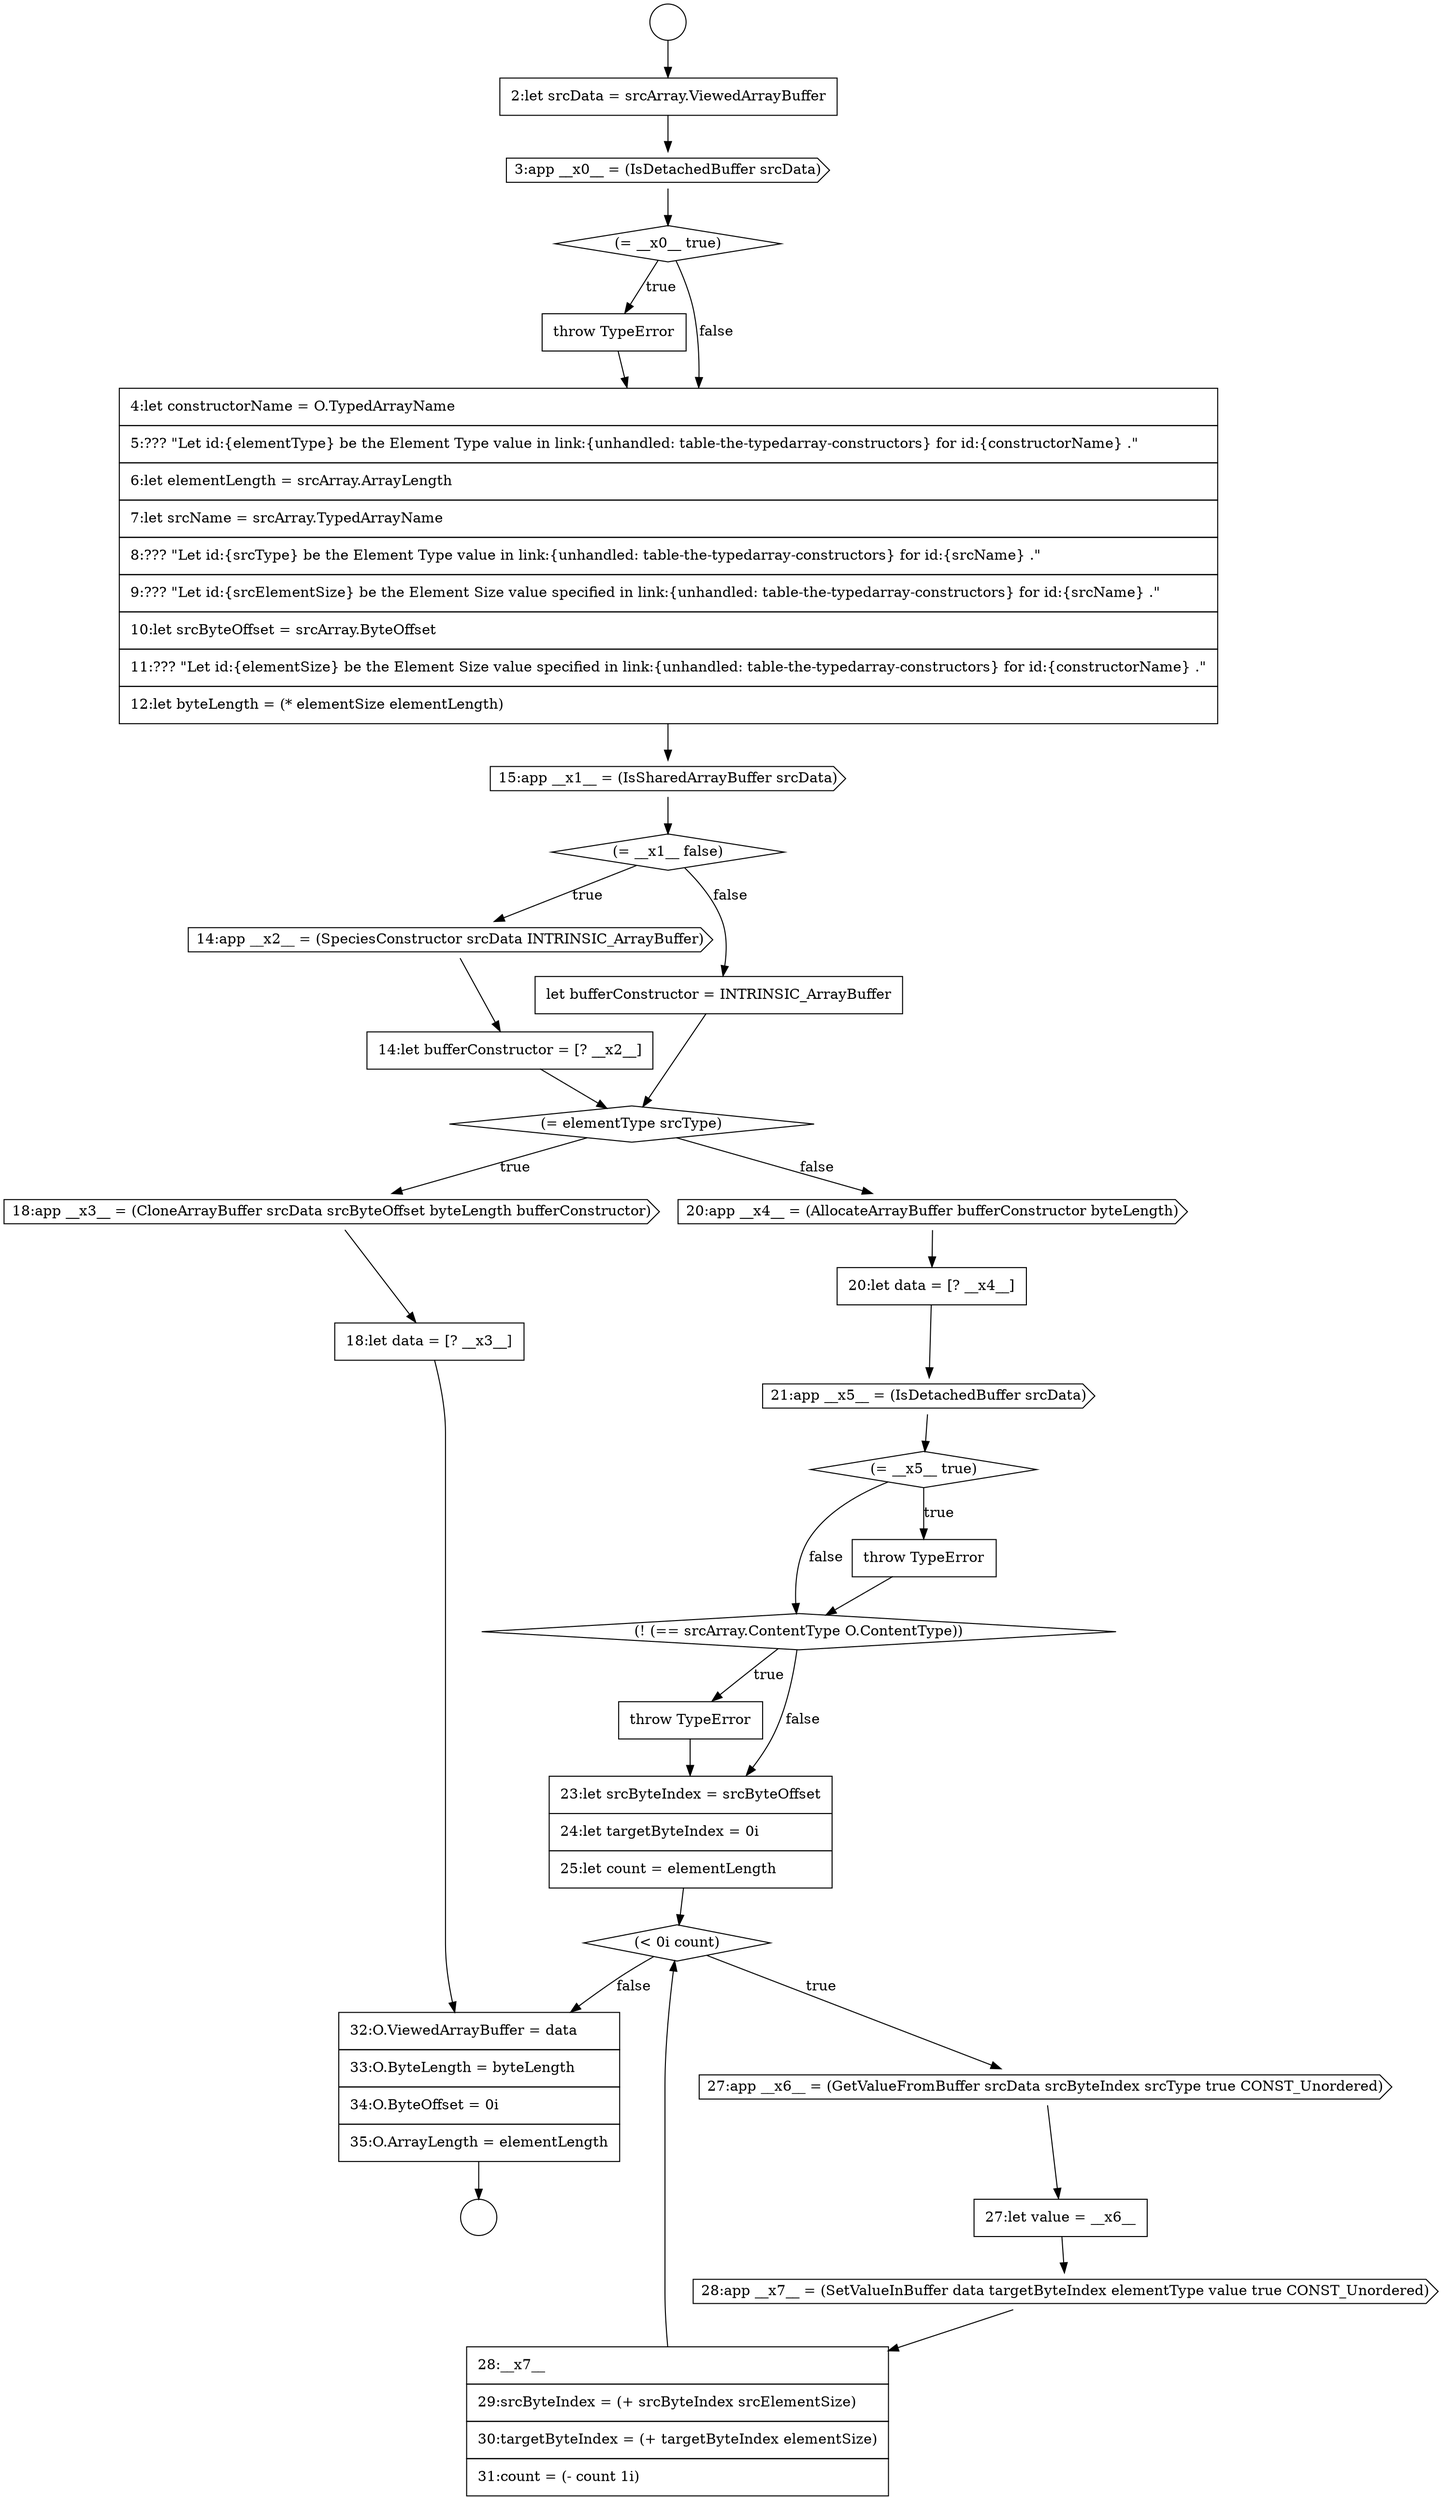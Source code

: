 digraph {
  node0 [shape=circle label=" " color="black" fillcolor="white" style=filled]
  node5 [shape=none, margin=0, label=<<font color="black">
    <table border="0" cellborder="1" cellspacing="0" cellpadding="10">
      <tr><td align="left">throw TypeError</td></tr>
    </table>
  </font>> color="black" fillcolor="white" style=filled]
  node10 [shape=none, margin=0, label=<<font color="black">
    <table border="0" cellborder="1" cellspacing="0" cellpadding="10">
      <tr><td align="left">14:let bufferConstructor = [? __x2__]</td></tr>
    </table>
  </font>> color="black" fillcolor="white" style=filled]
  node14 [shape=none, margin=0, label=<<font color="black">
    <table border="0" cellborder="1" cellspacing="0" cellpadding="10">
      <tr><td align="left">18:let data = [? __x3__]</td></tr>
    </table>
  </font>> color="black" fillcolor="white" style=filled]
  node20 [shape=diamond, label=<<font color="black">(! (== srcArray.ContentType O.ContentType))</font>> color="black" fillcolor="white" style=filled]
  node1 [shape=circle label=" " color="black" fillcolor="white" style=filled]
  node6 [shape=none, margin=0, label=<<font color="black">
    <table border="0" cellborder="1" cellspacing="0" cellpadding="10">
      <tr><td align="left">4:let constructorName = O.TypedArrayName</td></tr>
      <tr><td align="left">5:??? &quot;Let id:{elementType} be the Element Type value in link:{unhandled: table-the-typedarray-constructors} for id:{constructorName} .&quot;</td></tr>
      <tr><td align="left">6:let elementLength = srcArray.ArrayLength</td></tr>
      <tr><td align="left">7:let srcName = srcArray.TypedArrayName</td></tr>
      <tr><td align="left">8:??? &quot;Let id:{srcType} be the Element Type value in link:{unhandled: table-the-typedarray-constructors} for id:{srcName} .&quot;</td></tr>
      <tr><td align="left">9:??? &quot;Let id:{srcElementSize} be the Element Size value specified in link:{unhandled: table-the-typedarray-constructors} for id:{srcName} .&quot;</td></tr>
      <tr><td align="left">10:let srcByteOffset = srcArray.ByteOffset</td></tr>
      <tr><td align="left">11:??? &quot;Let id:{elementSize} be the Element Size value specified in link:{unhandled: table-the-typedarray-constructors} for id:{constructorName} .&quot;</td></tr>
      <tr><td align="left">12:let byteLength = (* elementSize elementLength)</td></tr>
    </table>
  </font>> color="black" fillcolor="white" style=filled]
  node9 [shape=cds, label=<<font color="black">14:app __x2__ = (SpeciesConstructor srcData INTRINSIC_ArrayBuffer)</font>> color="black" fillcolor="white" style=filled]
  node13 [shape=cds, label=<<font color="black">18:app __x3__ = (CloneArrayBuffer srcData srcByteOffset byteLength bufferConstructor)</font>> color="black" fillcolor="white" style=filled]
  node2 [shape=none, margin=0, label=<<font color="black">
    <table border="0" cellborder="1" cellspacing="0" cellpadding="10">
      <tr><td align="left">2:let srcData = srcArray.ViewedArrayBuffer</td></tr>
    </table>
  </font>> color="black" fillcolor="white" style=filled]
  node17 [shape=cds, label=<<font color="black">21:app __x5__ = (IsDetachedBuffer srcData)</font>> color="black" fillcolor="white" style=filled]
  node12 [shape=diamond, label=<<font color="black">(= elementType srcType)</font>> color="black" fillcolor="white" style=filled]
  node7 [shape=cds, label=<<font color="black">15:app __x1__ = (IsSharedArrayBuffer srcData)</font>> color="black" fillcolor="white" style=filled]
  node3 [shape=cds, label=<<font color="black">3:app __x0__ = (IsDetachedBuffer srcData)</font>> color="black" fillcolor="white" style=filled]
  node18 [shape=diamond, label=<<font color="black">(= __x5__ true)</font>> color="black" fillcolor="white" style=filled]
  node16 [shape=none, margin=0, label=<<font color="black">
    <table border="0" cellborder="1" cellspacing="0" cellpadding="10">
      <tr><td align="left">20:let data = [? __x4__]</td></tr>
    </table>
  </font>> color="black" fillcolor="white" style=filled]
  node11 [shape=none, margin=0, label=<<font color="black">
    <table border="0" cellborder="1" cellspacing="0" cellpadding="10">
      <tr><td align="left">let bufferConstructor = INTRINSIC_ArrayBuffer</td></tr>
    </table>
  </font>> color="black" fillcolor="white" style=filled]
  node8 [shape=diamond, label=<<font color="black">(= __x1__ false)</font>> color="black" fillcolor="white" style=filled]
  node19 [shape=none, margin=0, label=<<font color="black">
    <table border="0" cellborder="1" cellspacing="0" cellpadding="10">
      <tr><td align="left">throw TypeError</td></tr>
    </table>
  </font>> color="black" fillcolor="white" style=filled]
  node4 [shape=diamond, label=<<font color="black">(= __x0__ true)</font>> color="black" fillcolor="white" style=filled]
  node15 [shape=cds, label=<<font color="black">20:app __x4__ = (AllocateArrayBuffer bufferConstructor byteLength)</font>> color="black" fillcolor="white" style=filled]
  node24 [shape=cds, label=<<font color="black">27:app __x6__ = (GetValueFromBuffer srcData srcByteIndex srcType true CONST_Unordered)</font>> color="black" fillcolor="white" style=filled]
  node25 [shape=none, margin=0, label=<<font color="black">
    <table border="0" cellborder="1" cellspacing="0" cellpadding="10">
      <tr><td align="left">27:let value = __x6__</td></tr>
    </table>
  </font>> color="black" fillcolor="white" style=filled]
  node28 [shape=none, margin=0, label=<<font color="black">
    <table border="0" cellborder="1" cellspacing="0" cellpadding="10">
      <tr><td align="left">32:O.ViewedArrayBuffer = data</td></tr>
      <tr><td align="left">33:O.ByteLength = byteLength</td></tr>
      <tr><td align="left">34:O.ByteOffset = 0i</td></tr>
      <tr><td align="left">35:O.ArrayLength = elementLength</td></tr>
    </table>
  </font>> color="black" fillcolor="white" style=filled]
  node21 [shape=none, margin=0, label=<<font color="black">
    <table border="0" cellborder="1" cellspacing="0" cellpadding="10">
      <tr><td align="left">throw TypeError</td></tr>
    </table>
  </font>> color="black" fillcolor="white" style=filled]
  node22 [shape=none, margin=0, label=<<font color="black">
    <table border="0" cellborder="1" cellspacing="0" cellpadding="10">
      <tr><td align="left">23:let srcByteIndex = srcByteOffset</td></tr>
      <tr><td align="left">24:let targetByteIndex = 0i</td></tr>
      <tr><td align="left">25:let count = elementLength</td></tr>
    </table>
  </font>> color="black" fillcolor="white" style=filled]
  node27 [shape=none, margin=0, label=<<font color="black">
    <table border="0" cellborder="1" cellspacing="0" cellpadding="10">
      <tr><td align="left">28:__x7__</td></tr>
      <tr><td align="left">29:srcByteIndex = (+ srcByteIndex srcElementSize)</td></tr>
      <tr><td align="left">30:targetByteIndex = (+ targetByteIndex elementSize)</td></tr>
      <tr><td align="left">31:count = (- count 1i)</td></tr>
    </table>
  </font>> color="black" fillcolor="white" style=filled]
  node26 [shape=cds, label=<<font color="black">28:app __x7__ = (SetValueInBuffer data targetByteIndex elementType value true CONST_Unordered)</font>> color="black" fillcolor="white" style=filled]
  node23 [shape=diamond, label=<<font color="black">(&lt; 0i count)</font>> color="black" fillcolor="white" style=filled]
  node7 -> node8 [ color="black"]
  node23 -> node24 [label=<<font color="black">true</font>> color="black"]
  node23 -> node28 [label=<<font color="black">false</font>> color="black"]
  node28 -> node1 [ color="black"]
  node11 -> node12 [ color="black"]
  node0 -> node2 [ color="black"]
  node26 -> node27 [ color="black"]
  node25 -> node26 [ color="black"]
  node21 -> node22 [ color="black"]
  node24 -> node25 [ color="black"]
  node27 -> node23 [ color="black"]
  node14 -> node28 [ color="black"]
  node10 -> node12 [ color="black"]
  node17 -> node18 [ color="black"]
  node5 -> node6 [ color="black"]
  node3 -> node4 [ color="black"]
  node2 -> node3 [ color="black"]
  node15 -> node16 [ color="black"]
  node19 -> node20 [ color="black"]
  node13 -> node14 [ color="black"]
  node8 -> node9 [label=<<font color="black">true</font>> color="black"]
  node8 -> node11 [label=<<font color="black">false</font>> color="black"]
  node22 -> node23 [ color="black"]
  node6 -> node7 [ color="black"]
  node9 -> node10 [ color="black"]
  node12 -> node13 [label=<<font color="black">true</font>> color="black"]
  node12 -> node15 [label=<<font color="black">false</font>> color="black"]
  node4 -> node5 [label=<<font color="black">true</font>> color="black"]
  node4 -> node6 [label=<<font color="black">false</font>> color="black"]
  node20 -> node21 [label=<<font color="black">true</font>> color="black"]
  node20 -> node22 [label=<<font color="black">false</font>> color="black"]
  node16 -> node17 [ color="black"]
  node18 -> node19 [label=<<font color="black">true</font>> color="black"]
  node18 -> node20 [label=<<font color="black">false</font>> color="black"]
}
